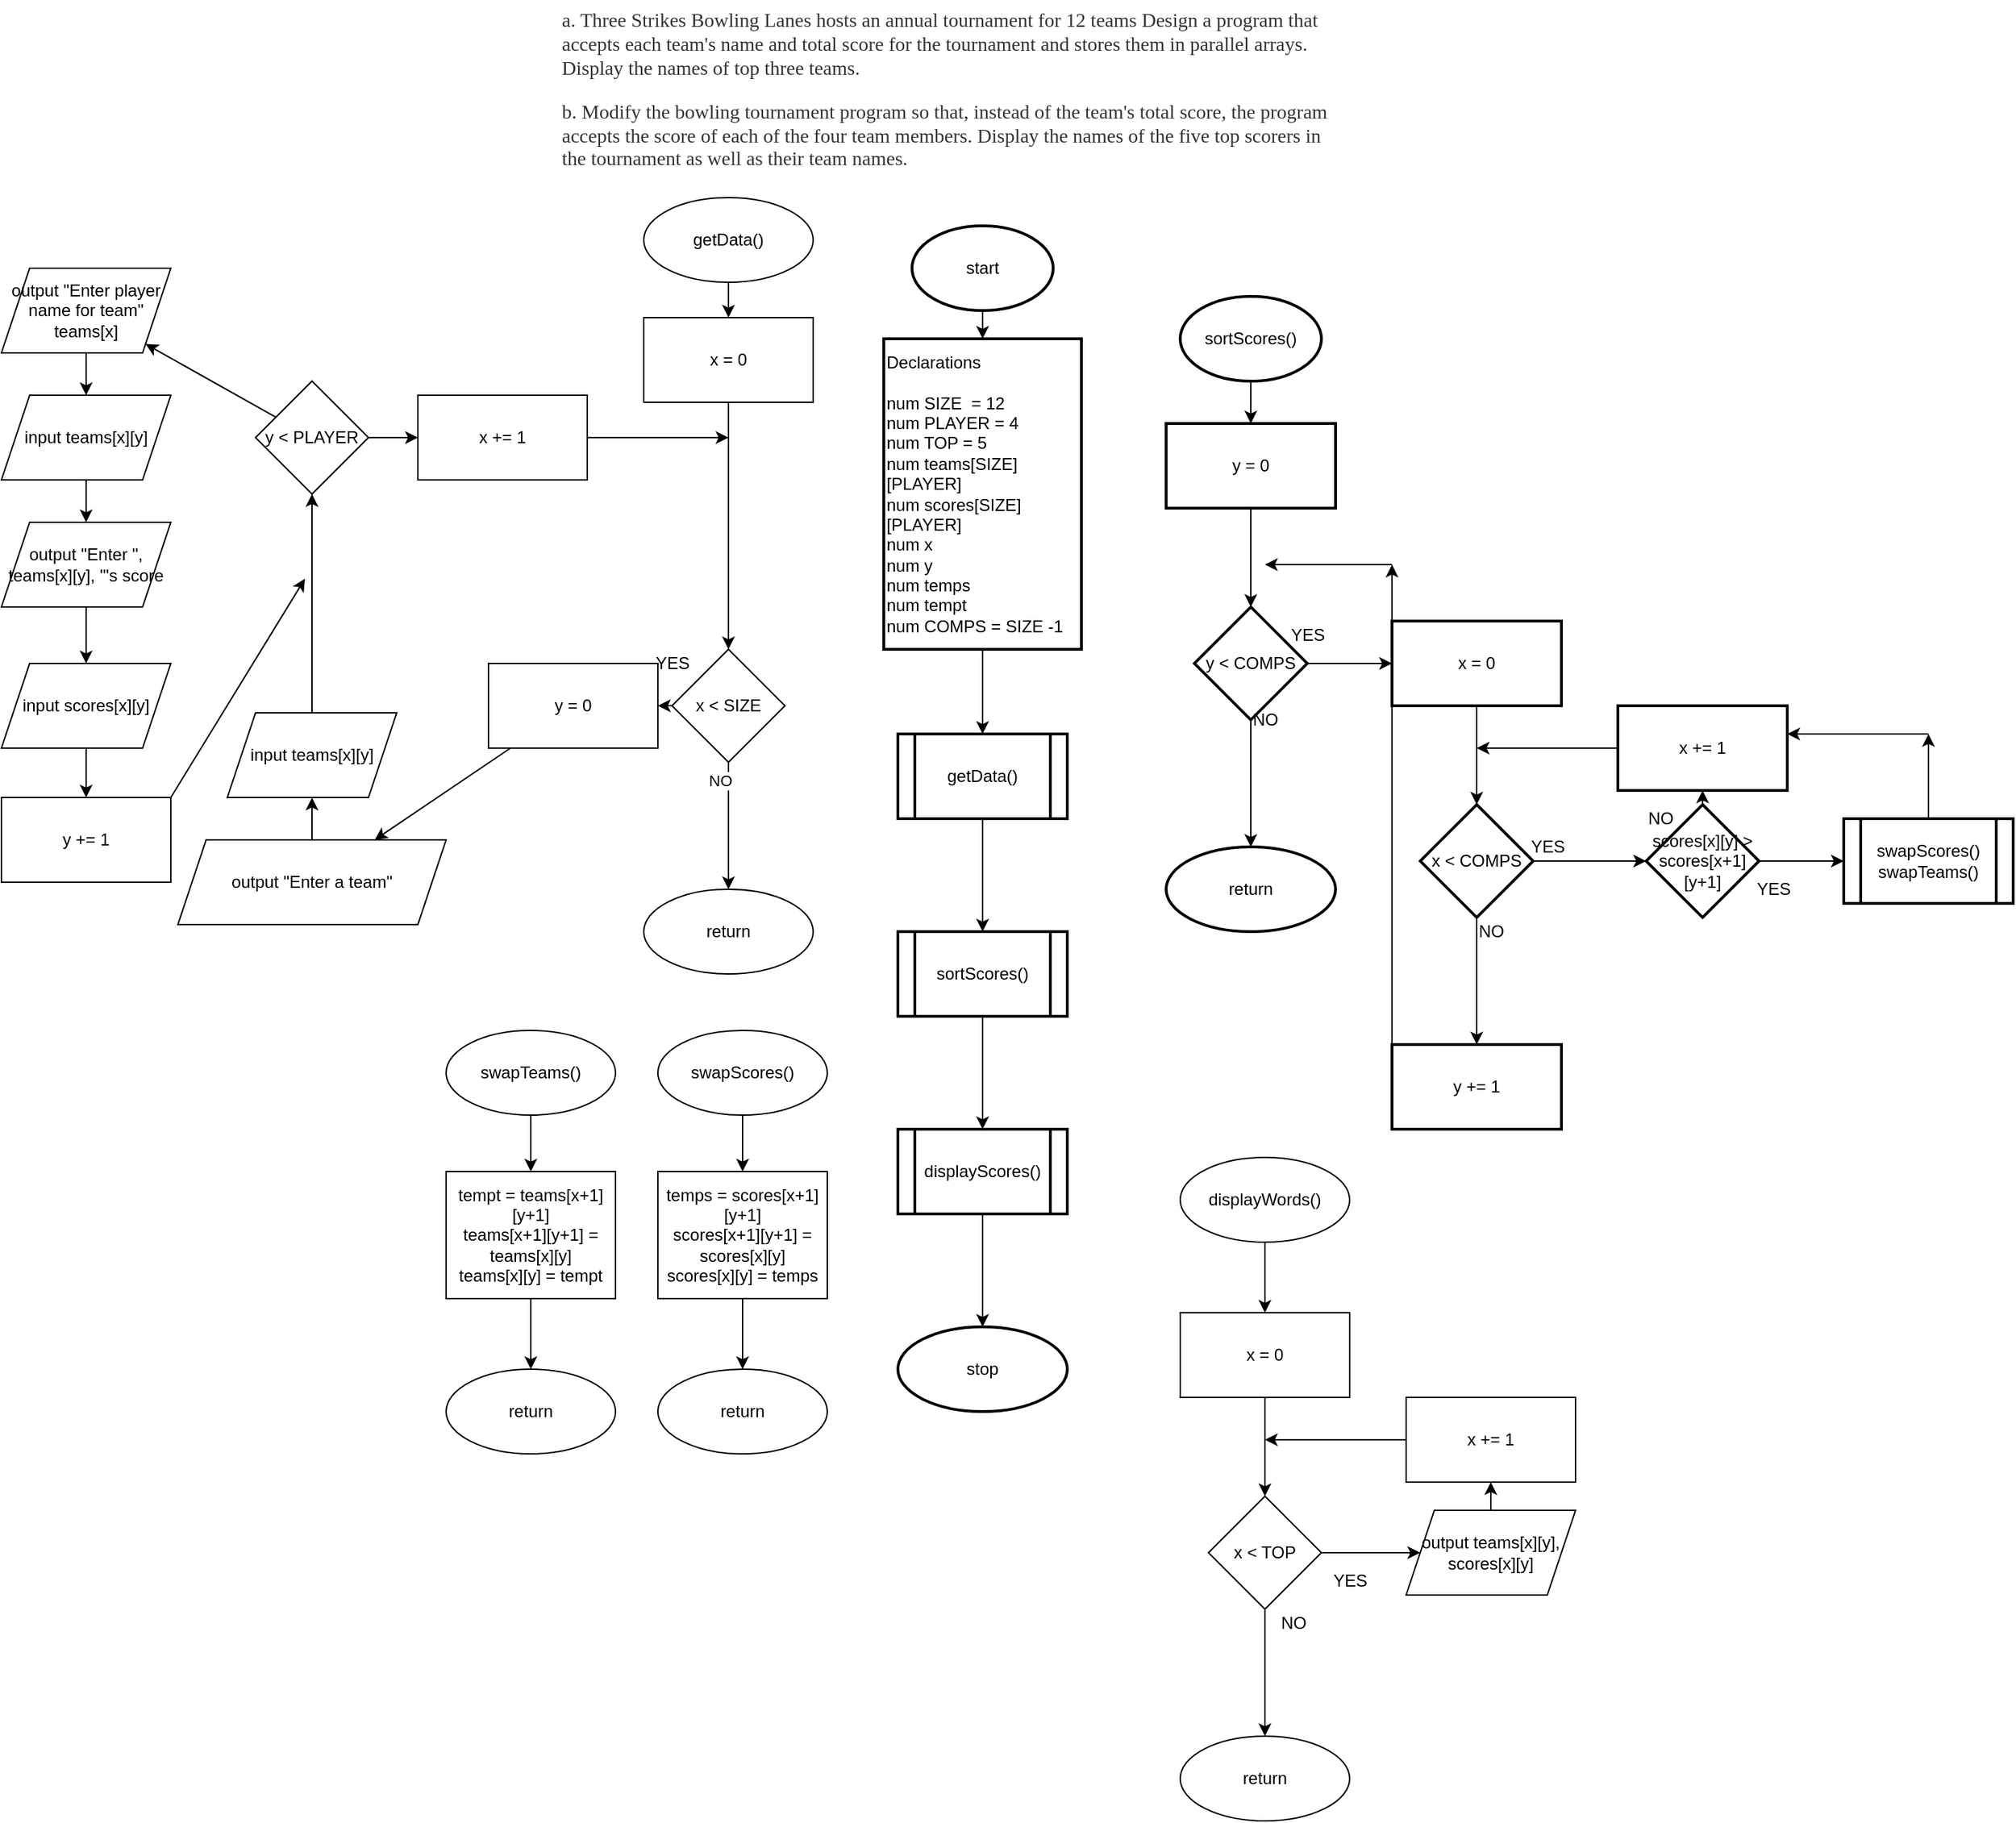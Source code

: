 <mxfile>
    <diagram id="aEkjURJIw1QtA4E2oHXE" name="Page-1">
        <mxGraphModel dx="2906" dy="1410" grid="1" gridSize="10" guides="1" tooltips="1" connect="1" arrows="1" fold="1" page="1" pageScale="1" pageWidth="850" pageHeight="1100" math="0" shadow="0">
            <root>
                <mxCell id="0"/>
                <mxCell id="1" parent="0"/>
                <mxCell id="2" value="&lt;span style=&quot;color: rgb(51, 51, 51); font-family: georgia, times, &amp;quot;times new roman&amp;quot;, serif; font-size: 14px; font-style: normal; font-weight: 400; letter-spacing: normal; text-indent: 0px; text-transform: none; word-spacing: 0px; background-color: rgb(255, 255, 255); display: inline; float: none;&quot;&gt;a. Three Strikes Bowling Lanes hosts an annual tournament for 12 teams Design a program that accepts each team's name and total score for the tournament and stores them in parallel arrays. Display the names of top three teams.&lt;/span&gt;&lt;br style=&quot;color: rgb(51, 51, 51); font-family: georgia, times, &amp;quot;times new roman&amp;quot;, serif; font-size: 14px; font-style: normal; font-weight: 400; letter-spacing: normal; text-indent: 0px; text-transform: none; word-spacing: 0px; background-color: rgb(255, 255, 255);&quot;&gt;&lt;br style=&quot;color: rgb(51, 51, 51); font-family: georgia, times, &amp;quot;times new roman&amp;quot;, serif; font-size: 14px; font-style: normal; font-weight: 400; letter-spacing: normal; text-indent: 0px; text-transform: none; word-spacing: 0px; background-color: rgb(255, 255, 255);&quot;&gt;&lt;span style=&quot;color: rgb(51, 51, 51); font-family: georgia, times, &amp;quot;times new roman&amp;quot;, serif; font-size: 14px; font-style: normal; font-weight: 400; letter-spacing: normal; text-indent: 0px; text-transform: none; word-spacing: 0px; background-color: rgb(255, 255, 255); display: inline; float: none;&quot;&gt;b. Modify the bowling tournament program so that, instead of the team's total score, the program accepts the score of each of the four team members. Display the names of the five top scorers in the tournament as well as their team names.&lt;/span&gt;" style="text;whiteSpace=wrap;html=1;" vertex="1" parent="1">
                    <mxGeometry x="130" y="50" width="550" height="120" as="geometry"/>
                </mxCell>
                <mxCell id="5" value="" style="edgeStyle=none;html=1;" edge="1" parent="1" source="6" target="8">
                    <mxGeometry relative="1" as="geometry"/>
                </mxCell>
                <mxCell id="6" value="start" style="strokeWidth=2;html=1;shape=mxgraph.flowchart.start_1;whiteSpace=wrap;" vertex="1" parent="1">
                    <mxGeometry x="380" y="210" width="100" height="60" as="geometry"/>
                </mxCell>
                <mxCell id="7" value="" style="edgeStyle=none;html=1;" edge="1" parent="1" source="8" target="10">
                    <mxGeometry relative="1" as="geometry"/>
                </mxCell>
                <mxCell id="8" value="Declarations&lt;br&gt;&lt;br&gt;num SIZE&amp;nbsp; = 12&lt;br&gt;num PLAYER = 4&lt;br&gt;num TOP = 5&lt;br&gt;num teams[SIZE][PLAYER]&lt;br&gt;num scores[SIZE][PLAYER]&lt;br&gt;num x&amp;nbsp;&lt;br&gt;num y&amp;nbsp;&lt;br&gt;num temps&lt;br&gt;num tempt&lt;br&gt;num COMPS = SIZE -1" style="whiteSpace=wrap;html=1;strokeWidth=2;align=left;" vertex="1" parent="1">
                    <mxGeometry x="360" y="290" width="140" height="220" as="geometry"/>
                </mxCell>
                <mxCell id="9" value="" style="edgeStyle=none;html=1;" edge="1" parent="1" source="10" target="12">
                    <mxGeometry relative="1" as="geometry"/>
                </mxCell>
                <mxCell id="10" value="getData()" style="shape=process;whiteSpace=wrap;html=1;backgroundOutline=1;align=center;strokeWidth=2;" vertex="1" parent="1">
                    <mxGeometry x="370" y="570" width="120" height="60" as="geometry"/>
                </mxCell>
                <mxCell id="11" value="" style="edgeStyle=none;html=1;" edge="1" parent="1" source="12" target="14">
                    <mxGeometry relative="1" as="geometry"/>
                </mxCell>
                <mxCell id="12" value="sortScores()" style="shape=process;whiteSpace=wrap;html=1;backgroundOutline=1;align=center;strokeWidth=2;" vertex="1" parent="1">
                    <mxGeometry x="370" y="710" width="120" height="60" as="geometry"/>
                </mxCell>
                <mxCell id="13" value="" style="edgeStyle=none;html=1;" edge="1" parent="1" source="14" target="15">
                    <mxGeometry relative="1" as="geometry"/>
                </mxCell>
                <mxCell id="14" value="displayScores()" style="shape=process;whiteSpace=wrap;html=1;backgroundOutline=1;align=center;strokeWidth=2;" vertex="1" parent="1">
                    <mxGeometry x="370" y="850" width="120" height="60" as="geometry"/>
                </mxCell>
                <mxCell id="15" value="stop" style="ellipse;whiteSpace=wrap;html=1;strokeWidth=2;" vertex="1" parent="1">
                    <mxGeometry x="370" y="990" width="120" height="60" as="geometry"/>
                </mxCell>
                <mxCell id="16" value="" style="edgeStyle=none;html=1;" edge="1" parent="1" source="17" target="19">
                    <mxGeometry relative="1" as="geometry"/>
                </mxCell>
                <mxCell id="17" value="getData()" style="ellipse;whiteSpace=wrap;html=1;" vertex="1" parent="1">
                    <mxGeometry x="190" y="190" width="120" height="60" as="geometry"/>
                </mxCell>
                <mxCell id="18" value="" style="edgeStyle=none;html=1;" edge="1" parent="1" source="19" target="23">
                    <mxGeometry relative="1" as="geometry"/>
                </mxCell>
                <mxCell id="19" value="x = 0" style="whiteSpace=wrap;html=1;" vertex="1" parent="1">
                    <mxGeometry x="190" y="275" width="120" height="60" as="geometry"/>
                </mxCell>
                <mxCell id="20" value="" style="edgeStyle=none;html=1;" edge="1" parent="1" source="23" target="24">
                    <mxGeometry relative="1" as="geometry"/>
                </mxCell>
                <mxCell id="21" value="NO" style="edgeLabel;html=1;align=center;verticalAlign=middle;resizable=0;points=[];" vertex="1" connectable="0" parent="20">
                    <mxGeometry x="-0.711" y="-6" relative="1" as="geometry">
                        <mxPoint as="offset"/>
                    </mxGeometry>
                </mxCell>
                <mxCell id="94" value="" style="edgeStyle=none;html=1;" edge="1" parent="1" source="23" target="93">
                    <mxGeometry relative="1" as="geometry"/>
                </mxCell>
                <mxCell id="23" value="x &amp;lt; SIZE" style="rhombus;whiteSpace=wrap;html=1;" vertex="1" parent="1">
                    <mxGeometry x="210" y="510" width="80" height="80" as="geometry"/>
                </mxCell>
                <mxCell id="24" value="return" style="ellipse;whiteSpace=wrap;html=1;" vertex="1" parent="1">
                    <mxGeometry x="190" y="680" width="120" height="60" as="geometry"/>
                </mxCell>
                <mxCell id="25" value="" style="edgeStyle=none;html=1;" edge="1" parent="1" source="26" target="28">
                    <mxGeometry relative="1" as="geometry"/>
                </mxCell>
                <mxCell id="26" value="output &quot;Enter a team&quot;" style="shape=parallelogram;perimeter=parallelogramPerimeter;whiteSpace=wrap;html=1;fixedSize=1;" vertex="1" parent="1">
                    <mxGeometry x="-140" y="645" width="190" height="60" as="geometry"/>
                </mxCell>
                <mxCell id="97" value="" style="edgeStyle=none;html=1;" edge="1" parent="1" source="28" target="96">
                    <mxGeometry relative="1" as="geometry"/>
                </mxCell>
                <mxCell id="28" value="input teams[x][y]" style="shape=parallelogram;perimeter=parallelogramPerimeter;whiteSpace=wrap;html=1;fixedSize=1;" vertex="1" parent="1">
                    <mxGeometry x="-105" y="555" width="120" height="60" as="geometry"/>
                </mxCell>
                <mxCell id="31" value="YES" style="text;html=1;align=center;verticalAlign=middle;resizable=0;points=[];autosize=1;strokeColor=none;fillColor=none;" vertex="1" parent="1">
                    <mxGeometry x="190" y="510" width="40" height="20" as="geometry"/>
                </mxCell>
                <mxCell id="32" value="" style="edgeStyle=none;html=1;" edge="1" parent="1" source="33" target="35">
                    <mxGeometry relative="1" as="geometry"/>
                </mxCell>
                <mxCell id="33" value="sortScores()" style="strokeWidth=2;html=1;shape=mxgraph.flowchart.start_1;whiteSpace=wrap;" vertex="1" parent="1">
                    <mxGeometry x="570" y="260" width="100" height="60" as="geometry"/>
                </mxCell>
                <mxCell id="34" value="" style="edgeStyle=none;html=1;" edge="1" parent="1" source="35" target="38">
                    <mxGeometry relative="1" as="geometry"/>
                </mxCell>
                <mxCell id="35" value="y = 0" style="whiteSpace=wrap;html=1;strokeWidth=2;" vertex="1" parent="1">
                    <mxGeometry x="560" y="350" width="120" height="60" as="geometry"/>
                </mxCell>
                <mxCell id="36" value="" style="edgeStyle=none;html=1;" edge="1" parent="1" source="38" target="39">
                    <mxGeometry relative="1" as="geometry"/>
                </mxCell>
                <mxCell id="37" value="" style="edgeStyle=none;html=1;" edge="1" parent="1" source="38" target="42">
                    <mxGeometry relative="1" as="geometry"/>
                </mxCell>
                <mxCell id="38" value="y &amp;lt; COMPS" style="rhombus;whiteSpace=wrap;html=1;strokeWidth=2;" vertex="1" parent="1">
                    <mxGeometry x="580" y="480" width="80" height="80" as="geometry"/>
                </mxCell>
                <mxCell id="39" value="return" style="ellipse;whiteSpace=wrap;html=1;strokeWidth=2;" vertex="1" parent="1">
                    <mxGeometry x="560" y="650" width="120" height="60" as="geometry"/>
                </mxCell>
                <mxCell id="40" value="NO" style="text;html=1;align=center;verticalAlign=middle;resizable=0;points=[];autosize=1;strokeColor=none;fillColor=none;" vertex="1" parent="1">
                    <mxGeometry x="615" y="550" width="30" height="20" as="geometry"/>
                </mxCell>
                <mxCell id="41" value="" style="edgeStyle=none;html=1;" edge="1" parent="1" source="42" target="46">
                    <mxGeometry relative="1" as="geometry"/>
                </mxCell>
                <mxCell id="42" value="x = 0" style="whiteSpace=wrap;html=1;strokeWidth=2;" vertex="1" parent="1">
                    <mxGeometry x="720" y="490" width="120" height="60" as="geometry"/>
                </mxCell>
                <mxCell id="43" value="YES" style="text;html=1;align=center;verticalAlign=middle;resizable=0;points=[];autosize=1;strokeColor=none;fillColor=none;" vertex="1" parent="1">
                    <mxGeometry x="640" y="490" width="40" height="20" as="geometry"/>
                </mxCell>
                <mxCell id="44" value="" style="edgeStyle=none;html=1;" edge="1" parent="1" source="46" target="48">
                    <mxGeometry relative="1" as="geometry"/>
                </mxCell>
                <mxCell id="45" value="" style="edgeStyle=none;html=1;" edge="1" parent="1" source="46" target="53">
                    <mxGeometry relative="1" as="geometry"/>
                </mxCell>
                <mxCell id="46" value="x &amp;lt; COMPS" style="rhombus;whiteSpace=wrap;html=1;strokeWidth=2;" vertex="1" parent="1">
                    <mxGeometry x="740" y="620" width="80" height="80" as="geometry"/>
                </mxCell>
                <mxCell id="47" style="edgeStyle=none;html=1;exitX=0;exitY=0;exitDx=0;exitDy=0;" edge="1" parent="1" source="48">
                    <mxGeometry relative="1" as="geometry">
                        <mxPoint x="720" y="450" as="targetPoint"/>
                    </mxGeometry>
                </mxCell>
                <mxCell id="48" value="y += 1" style="whiteSpace=wrap;html=1;strokeWidth=2;" vertex="1" parent="1">
                    <mxGeometry x="720" y="790" width="120" height="60" as="geometry"/>
                </mxCell>
                <mxCell id="49" value="" style="endArrow=classic;html=1;" edge="1" parent="1">
                    <mxGeometry width="50" height="50" relative="1" as="geometry">
                        <mxPoint x="720" y="450" as="sourcePoint"/>
                        <mxPoint x="630" y="450" as="targetPoint"/>
                    </mxGeometry>
                </mxCell>
                <mxCell id="50" value="NO" style="text;html=1;align=center;verticalAlign=middle;resizable=0;points=[];autosize=1;strokeColor=none;fillColor=none;" vertex="1" parent="1">
                    <mxGeometry x="775" y="700" width="30" height="20" as="geometry"/>
                </mxCell>
                <mxCell id="51" value="" style="edgeStyle=none;html=1;" edge="1" parent="1" source="53" target="56">
                    <mxGeometry relative="1" as="geometry"/>
                </mxCell>
                <mxCell id="52" value="" style="edgeStyle=none;html=1;" edge="1" parent="1" source="53" target="58">
                    <mxGeometry relative="1" as="geometry"/>
                </mxCell>
                <mxCell id="53" value="scores[x][y] &amp;gt; scores[x+1][y+1]" style="rhombus;whiteSpace=wrap;html=1;strokeWidth=2;" vertex="1" parent="1">
                    <mxGeometry x="900" y="620" width="80" height="80" as="geometry"/>
                </mxCell>
                <mxCell id="54" value="YES" style="text;html=1;align=center;verticalAlign=middle;resizable=0;points=[];autosize=1;strokeColor=none;fillColor=none;" vertex="1" parent="1">
                    <mxGeometry x="810" y="640" width="40" height="20" as="geometry"/>
                </mxCell>
                <mxCell id="55" style="edgeStyle=none;html=1;exitX=0.5;exitY=0;exitDx=0;exitDy=0;" edge="1" parent="1" source="56">
                    <mxGeometry relative="1" as="geometry">
                        <mxPoint x="1100" y="570" as="targetPoint"/>
                    </mxGeometry>
                </mxCell>
                <mxCell id="56" value="swapScores()&lt;br&gt;swapTeams()" style="shape=process;whiteSpace=wrap;html=1;backgroundOutline=1;strokeWidth=2;" vertex="1" parent="1">
                    <mxGeometry x="1040" y="630" width="120" height="60" as="geometry"/>
                </mxCell>
                <mxCell id="57" style="edgeStyle=none;html=1;exitX=0;exitY=0.5;exitDx=0;exitDy=0;" edge="1" parent="1" source="58">
                    <mxGeometry relative="1" as="geometry">
                        <mxPoint x="780" y="580" as="targetPoint"/>
                    </mxGeometry>
                </mxCell>
                <mxCell id="58" value="x += 1" style="whiteSpace=wrap;html=1;strokeWidth=2;" vertex="1" parent="1">
                    <mxGeometry x="880" y="550" width="120" height="60" as="geometry"/>
                </mxCell>
                <mxCell id="59" value="NO" style="text;html=1;align=center;verticalAlign=middle;resizable=0;points=[];autosize=1;strokeColor=none;fillColor=none;" vertex="1" parent="1">
                    <mxGeometry x="895" y="620" width="30" height="20" as="geometry"/>
                </mxCell>
                <mxCell id="60" value="YES" style="text;html=1;align=center;verticalAlign=middle;resizable=0;points=[];autosize=1;strokeColor=none;fillColor=none;" vertex="1" parent="1">
                    <mxGeometry x="970" y="670" width="40" height="20" as="geometry"/>
                </mxCell>
                <mxCell id="61" value="" style="endArrow=classic;html=1;" edge="1" parent="1">
                    <mxGeometry width="50" height="50" relative="1" as="geometry">
                        <mxPoint x="1100" y="570" as="sourcePoint"/>
                        <mxPoint x="1000" y="570" as="targetPoint"/>
                    </mxGeometry>
                </mxCell>
                <mxCell id="62" value="" style="edgeStyle=none;html=1;" edge="1" parent="1" source="63" target="65">
                    <mxGeometry relative="1" as="geometry"/>
                </mxCell>
                <mxCell id="63" value="displayWords()" style="ellipse;whiteSpace=wrap;html=1;" vertex="1" parent="1">
                    <mxGeometry x="570" y="870" width="120" height="60" as="geometry"/>
                </mxCell>
                <mxCell id="64" value="" style="edgeStyle=none;html=1;" edge="1" parent="1" source="65" target="68">
                    <mxGeometry relative="1" as="geometry"/>
                </mxCell>
                <mxCell id="65" value="x = 0" style="whiteSpace=wrap;html=1;" vertex="1" parent="1">
                    <mxGeometry x="570" y="980" width="120" height="60" as="geometry"/>
                </mxCell>
                <mxCell id="66" value="" style="edgeStyle=none;html=1;" edge="1" parent="1" source="68" target="69">
                    <mxGeometry relative="1" as="geometry"/>
                </mxCell>
                <mxCell id="67" value="" style="edgeStyle=none;html=1;" edge="1" parent="1" source="68" target="72">
                    <mxGeometry relative="1" as="geometry"/>
                </mxCell>
                <mxCell id="68" value="x &amp;lt; TOP" style="rhombus;whiteSpace=wrap;html=1;" vertex="1" parent="1">
                    <mxGeometry x="590" y="1110" width="80" height="80" as="geometry"/>
                </mxCell>
                <mxCell id="69" value="return" style="ellipse;whiteSpace=wrap;html=1;" vertex="1" parent="1">
                    <mxGeometry x="570" y="1280" width="120" height="60" as="geometry"/>
                </mxCell>
                <mxCell id="70" value="NO" style="text;html=1;align=center;verticalAlign=middle;resizable=0;points=[];autosize=1;strokeColor=none;fillColor=none;" vertex="1" parent="1">
                    <mxGeometry x="635" y="1190" width="30" height="20" as="geometry"/>
                </mxCell>
                <mxCell id="71" value="" style="edgeStyle=none;html=1;" edge="1" parent="1" source="72" target="74">
                    <mxGeometry relative="1" as="geometry"/>
                </mxCell>
                <mxCell id="72" value="output teams[x][y], scores[x][y]" style="shape=parallelogram;perimeter=parallelogramPerimeter;whiteSpace=wrap;html=1;fixedSize=1;" vertex="1" parent="1">
                    <mxGeometry x="730" y="1120" width="120" height="60" as="geometry"/>
                </mxCell>
                <mxCell id="73" style="edgeStyle=none;html=1;exitX=0;exitY=0.5;exitDx=0;exitDy=0;" edge="1" parent="1" source="74">
                    <mxGeometry relative="1" as="geometry">
                        <mxPoint x="630" y="1070" as="targetPoint"/>
                    </mxGeometry>
                </mxCell>
                <mxCell id="74" value="x += 1" style="whiteSpace=wrap;html=1;" vertex="1" parent="1">
                    <mxGeometry x="730" y="1040" width="120" height="60" as="geometry"/>
                </mxCell>
                <mxCell id="75" value="YES" style="text;html=1;align=center;verticalAlign=middle;resizable=0;points=[];autosize=1;strokeColor=none;fillColor=none;" vertex="1" parent="1">
                    <mxGeometry x="670" y="1160" width="40" height="20" as="geometry"/>
                </mxCell>
                <mxCell id="106" value="" style="edgeStyle=none;html=1;" edge="1" parent="1" source="76" target="79">
                    <mxGeometry relative="1" as="geometry"/>
                </mxCell>
                <mxCell id="76" value="output &quot;Enter &quot;, teams[x][y], &quot;'s score" style="shape=parallelogram;perimeter=parallelogramPerimeter;whiteSpace=wrap;html=1;fixedSize=1;" vertex="1" parent="1">
                    <mxGeometry x="-265" y="420" width="120" height="60" as="geometry"/>
                </mxCell>
                <mxCell id="108" value="" style="edgeStyle=none;html=1;" edge="1" parent="1" source="79" target="107">
                    <mxGeometry relative="1" as="geometry"/>
                </mxCell>
                <mxCell id="79" value="input scores[x][y]" style="shape=parallelogram;perimeter=parallelogramPerimeter;whiteSpace=wrap;html=1;fixedSize=1;" vertex="1" parent="1">
                    <mxGeometry x="-265" y="520" width="120" height="60" as="geometry"/>
                </mxCell>
                <mxCell id="83" value="" style="edgeStyle=none;html=1;" edge="1" parent="1" source="84" target="86">
                    <mxGeometry relative="1" as="geometry"/>
                </mxCell>
                <mxCell id="84" value="swapScores()" style="ellipse;whiteSpace=wrap;html=1;" vertex="1" parent="1">
                    <mxGeometry x="200" y="780" width="120" height="60" as="geometry"/>
                </mxCell>
                <mxCell id="85" value="" style="edgeStyle=none;html=1;" edge="1" parent="1" source="86" target="87">
                    <mxGeometry relative="1" as="geometry"/>
                </mxCell>
                <mxCell id="86" value="temps = scores[x+1][y+1]&lt;br&gt;scores[x+1][y+1] = scores[x][y]&lt;br&gt;scores[x][y] = temps" style="whiteSpace=wrap;html=1;" vertex="1" parent="1">
                    <mxGeometry x="200" y="880" width="120" height="90" as="geometry"/>
                </mxCell>
                <mxCell id="87" value="return" style="ellipse;whiteSpace=wrap;html=1;" vertex="1" parent="1">
                    <mxGeometry x="200" y="1020" width="120" height="60" as="geometry"/>
                </mxCell>
                <mxCell id="88" value="" style="edgeStyle=none;html=1;" edge="1" parent="1" source="89" target="91">
                    <mxGeometry relative="1" as="geometry"/>
                </mxCell>
                <mxCell id="89" value="swapTeams()" style="ellipse;whiteSpace=wrap;html=1;" vertex="1" parent="1">
                    <mxGeometry x="50" y="780" width="120" height="60" as="geometry"/>
                </mxCell>
                <mxCell id="90" value="" style="edgeStyle=none;html=1;" edge="1" parent="1" source="91" target="92">
                    <mxGeometry relative="1" as="geometry"/>
                </mxCell>
                <mxCell id="91" value="tempt = teams[x+1][y+1]&lt;br&gt;teams[x+1][y+1] = teams[x][y]&lt;br&gt;teams[x][y] = tempt" style="whiteSpace=wrap;html=1;" vertex="1" parent="1">
                    <mxGeometry x="50" y="880" width="120" height="90" as="geometry"/>
                </mxCell>
                <mxCell id="92" value="return" style="ellipse;whiteSpace=wrap;html=1;" vertex="1" parent="1">
                    <mxGeometry x="50" y="1020" width="120" height="60" as="geometry"/>
                </mxCell>
                <mxCell id="95" value="" style="edgeStyle=none;html=1;" edge="1" parent="1" source="93" target="26">
                    <mxGeometry relative="1" as="geometry"/>
                </mxCell>
                <mxCell id="93" value="y = 0" style="whiteSpace=wrap;html=1;" vertex="1" parent="1">
                    <mxGeometry x="80" y="520" width="120" height="60" as="geometry"/>
                </mxCell>
                <mxCell id="99" value="" style="edgeStyle=none;html=1;" edge="1" parent="1" source="96" target="98">
                    <mxGeometry relative="1" as="geometry"/>
                </mxCell>
                <mxCell id="102" value="" style="edgeStyle=none;html=1;" edge="1" parent="1" source="96" target="101">
                    <mxGeometry relative="1" as="geometry"/>
                </mxCell>
                <mxCell id="96" value="y &amp;lt; PLAYER" style="rhombus;whiteSpace=wrap;html=1;" vertex="1" parent="1">
                    <mxGeometry x="-85" y="320" width="80" height="80" as="geometry"/>
                </mxCell>
                <mxCell id="100" style="edgeStyle=none;html=1;exitX=1;exitY=0.5;exitDx=0;exitDy=0;" edge="1" parent="1" source="98">
                    <mxGeometry relative="1" as="geometry">
                        <mxPoint x="250" y="360" as="targetPoint"/>
                    </mxGeometry>
                </mxCell>
                <mxCell id="98" value="x += 1" style="whiteSpace=wrap;html=1;" vertex="1" parent="1">
                    <mxGeometry x="30" y="330" width="120" height="60" as="geometry"/>
                </mxCell>
                <mxCell id="104" value="" style="edgeStyle=none;html=1;" edge="1" parent="1" source="101" target="103">
                    <mxGeometry relative="1" as="geometry"/>
                </mxCell>
                <mxCell id="101" value="output &quot;Enter player name for team&quot; teams[x]" style="shape=parallelogram;perimeter=parallelogramPerimeter;whiteSpace=wrap;html=1;fixedSize=1;" vertex="1" parent="1">
                    <mxGeometry x="-265" y="240" width="120" height="60" as="geometry"/>
                </mxCell>
                <mxCell id="105" value="" style="edgeStyle=none;html=1;" edge="1" parent="1" source="103" target="76">
                    <mxGeometry relative="1" as="geometry"/>
                </mxCell>
                <mxCell id="103" value="input teams[x][y]" style="shape=parallelogram;perimeter=parallelogramPerimeter;whiteSpace=wrap;html=1;fixedSize=1;" vertex="1" parent="1">
                    <mxGeometry x="-265" y="330" width="120" height="60" as="geometry"/>
                </mxCell>
                <mxCell id="110" style="edgeStyle=none;html=1;exitX=1;exitY=0;exitDx=0;exitDy=0;" edge="1" parent="1" source="107">
                    <mxGeometry relative="1" as="geometry">
                        <mxPoint x="-50" y="460" as="targetPoint"/>
                    </mxGeometry>
                </mxCell>
                <mxCell id="107" value="y += 1" style="whiteSpace=wrap;html=1;" vertex="1" parent="1">
                    <mxGeometry x="-265" y="615" width="120" height="60" as="geometry"/>
                </mxCell>
            </root>
        </mxGraphModel>
    </diagram>
</mxfile>